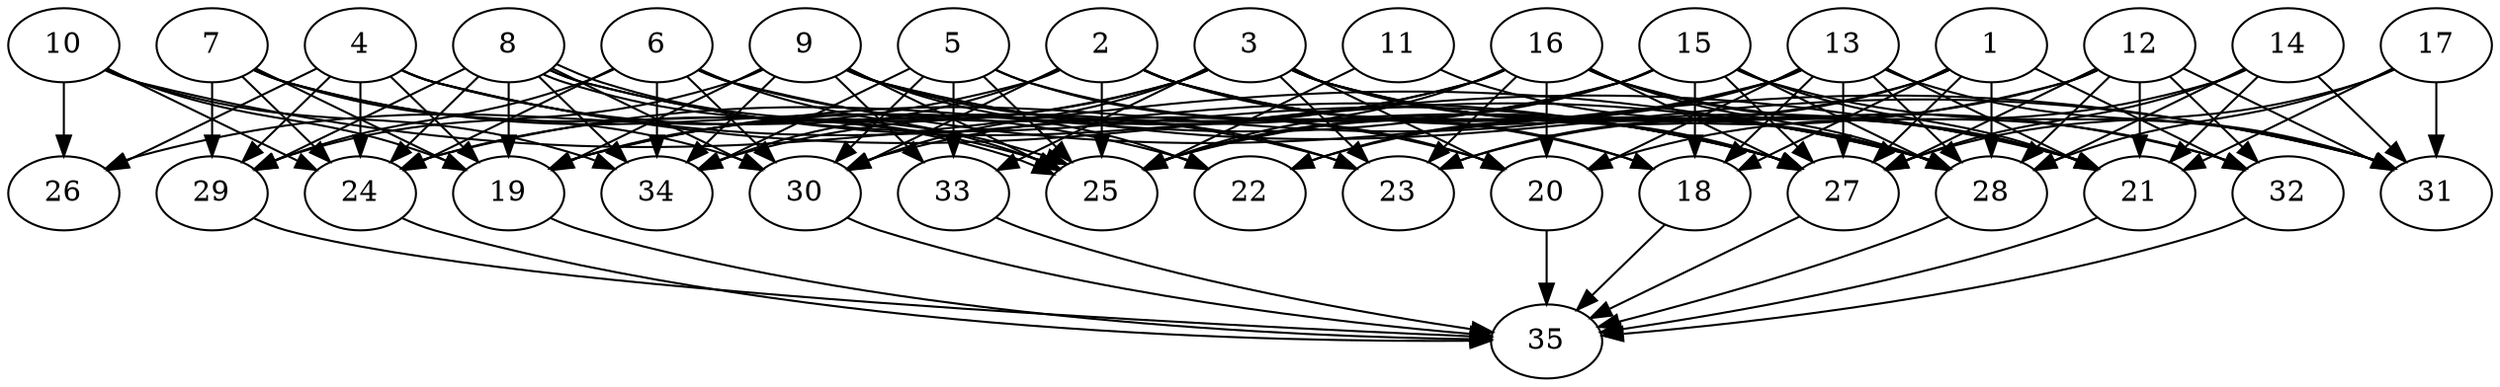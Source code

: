 // DAG (tier=3-complex, mode=compute, n=35, ccr=0.477, fat=0.849, density=0.780, regular=0.327, jump=0.283, mindata=1048576, maxdata=16777216)
// DAG automatically generated by daggen at Sun Aug 24 16:33:35 2025
// /home/ermia/Project/Environments/daggen/bin/daggen --dot --ccr 0.477 --fat 0.849 --regular 0.327 --density 0.780 --jump 0.283 --mindata 1048576 --maxdata 16777216 -n 35 
digraph G {
  1 [size="547464824563138496", alpha="0.10", expect_size="273732412281569248"]
  1 -> 18 [size ="346394783121408"]
  1 -> 22 [size ="346394783121408"]
  1 -> 23 [size ="346394783121408"]
  1 -> 27 [size ="346394783121408"]
  1 -> 28 [size ="346394783121408"]
  1 -> 32 [size ="346394783121408"]
  2 [size="2207757799218955157504", alpha="0.16", expect_size="1103878899609477578752"]
  2 -> 18 [size ="1356409862094848"]
  2 -> 21 [size ="1356409862094848"]
  2 -> 25 [size ="1356409862094848"]
  2 -> 26 [size ="1356409862094848"]
  2 -> 27 [size ="1356409862094848"]
  2 -> 28 [size ="1356409862094848"]
  2 -> 30 [size ="1356409862094848"]
  2 -> 34 [size ="1356409862094848"]
  3 [size="638458873580403818496", alpha="0.10", expect_size="319229436790201909248"]
  3 -> 19 [size ="593169217486848"]
  3 -> 20 [size ="593169217486848"]
  3 -> 21 [size ="593169217486848"]
  3 -> 23 [size ="593169217486848"]
  3 -> 24 [size ="593169217486848"]
  3 -> 27 [size ="593169217486848"]
  3 -> 28 [size ="593169217486848"]
  3 -> 30 [size ="593169217486848"]
  3 -> 32 [size ="593169217486848"]
  3 -> 33 [size ="593169217486848"]
  4 [size="125398823410050531328", alpha="0.04", expect_size="62699411705025265664"]
  4 -> 19 [size ="200425185738752"]
  4 -> 21 [size ="200425185738752"]
  4 -> 23 [size ="200425185738752"]
  4 -> 24 [size ="200425185738752"]
  4 -> 26 [size ="200425185738752"]
  4 -> 27 [size ="200425185738752"]
  4 -> 29 [size ="200425185738752"]
  5 [size="9774428023242620928", alpha="0.11", expect_size="4887214011621310464"]
  5 -> 18 [size ="36572183396352"]
  5 -> 20 [size ="36572183396352"]
  5 -> 25 [size ="36572183396352"]
  5 -> 30 [size ="36572183396352"]
  5 -> 33 [size ="36572183396352"]
  5 -> 34 [size ="36572183396352"]
  6 [size="271566036427736088576", alpha="0.08", expect_size="135783018213868044288"]
  6 -> 20 [size ="335485398417408"]
  6 -> 24 [size ="335485398417408"]
  6 -> 25 [size ="335485398417408"]
  6 -> 29 [size ="335485398417408"]
  6 -> 30 [size ="335485398417408"]
  6 -> 31 [size ="335485398417408"]
  6 -> 34 [size ="335485398417408"]
  7 [size="85787593494109356032", alpha="0.15", expect_size="42893796747054678016"]
  7 -> 19 [size ="155610767163392"]
  7 -> 22 [size ="155610767163392"]
  7 -> 24 [size ="155610767163392"]
  7 -> 25 [size ="155610767163392"]
  7 -> 29 [size ="155610767163392"]
  7 -> 30 [size ="155610767163392"]
  8 [size="3362272033718140928", alpha="0.08", expect_size="1681136016859070464"]
  8 -> 19 [size ="17954716516352"]
  8 -> 24 [size ="17954716516352"]
  8 -> 25 [size ="17954716516352"]
  8 -> 25 [size ="17954716516352"]
  8 -> 27 [size ="17954716516352"]
  8 -> 28 [size ="17954716516352"]
  8 -> 29 [size ="17954716516352"]
  8 -> 30 [size ="17954716516352"]
  8 -> 34 [size ="17954716516352"]
  9 [size="4164801251305924329472", alpha="0.14", expect_size="2082400625652962164736"]
  9 -> 19 [size ="2070870021373952"]
  9 -> 22 [size ="2070870021373952"]
  9 -> 23 [size ="2070870021373952"]
  9 -> 25 [size ="2070870021373952"]
  9 -> 27 [size ="2070870021373952"]
  9 -> 29 [size ="2070870021373952"]
  9 -> 31 [size ="2070870021373952"]
  9 -> 33 [size ="2070870021373952"]
  9 -> 34 [size ="2070870021373952"]
  10 [size="575348033397805056", alpha="0.15", expect_size="287674016698902528"]
  10 -> 19 [size ="219387231469568"]
  10 -> 24 [size ="219387231469568"]
  10 -> 26 [size ="219387231469568"]
  10 -> 28 [size ="219387231469568"]
  10 -> 34 [size ="219387231469568"]
  11 [size="3583442552932758716416", alpha="0.03", expect_size="1791721276466379358208"]
  11 -> 25 [size ="1873370245234688"]
  11 -> 28 [size ="1873370245234688"]
  12 [size="6740319095048746", alpha="0.08", expect_size="3370159547524373"]
  12 -> 21 [size ="278120640806912"]
  12 -> 23 [size ="278120640806912"]
  12 -> 25 [size ="278120640806912"]
  12 -> 27 [size ="278120640806912"]
  12 -> 28 [size ="278120640806912"]
  12 -> 31 [size ="278120640806912"]
  12 -> 32 [size ="278120640806912"]
  13 [size="18532784808585740", alpha="0.05", expect_size="9266392404292870"]
  13 -> 18 [size ="1883663813836800"]
  13 -> 19 [size ="1883663813836800"]
  13 -> 20 [size ="1883663813836800"]
  13 -> 21 [size ="1883663813836800"]
  13 -> 22 [size ="1883663813836800"]
  13 -> 25 [size ="1883663813836800"]
  13 -> 27 [size ="1883663813836800"]
  13 -> 28 [size ="1883663813836800"]
  13 -> 31 [size ="1883663813836800"]
  14 [size="2079896257673930240", alpha="0.17", expect_size="1039948128836965120"]
  14 -> 20 [size ="945569673510912"]
  14 -> 21 [size ="945569673510912"]
  14 -> 27 [size ="945569673510912"]
  14 -> 28 [size ="945569673510912"]
  14 -> 31 [size ="945569673510912"]
  15 [size="14248015902140182", alpha="0.07", expect_size="7124007951070091"]
  15 -> 18 [size ="280346952204288"]
  15 -> 21 [size ="280346952204288"]
  15 -> 24 [size ="280346952204288"]
  15 -> 25 [size ="280346952204288"]
  15 -> 27 [size ="280346952204288"]
  15 -> 28 [size ="280346952204288"]
  15 -> 30 [size ="280346952204288"]
  15 -> 31 [size ="280346952204288"]
  16 [size="122086663626707552", alpha="0.04", expect_size="61043331813353776"]
  16 -> 19 [size ="187043174940672"]
  16 -> 20 [size ="187043174940672"]
  16 -> 21 [size ="187043174940672"]
  16 -> 23 [size ="187043174940672"]
  16 -> 25 [size ="187043174940672"]
  16 -> 27 [size ="187043174940672"]
  16 -> 28 [size ="187043174940672"]
  16 -> 32 [size ="187043174940672"]
  16 -> 34 [size ="187043174940672"]
  17 [size="656603083680856", alpha="0.06", expect_size="328301541840428"]
  17 -> 21 [size ="15333570117632"]
  17 -> 27 [size ="15333570117632"]
  17 -> 28 [size ="15333570117632"]
  17 -> 31 [size ="15333570117632"]
  18 [size="23091907881126912", alpha="0.09", expect_size="11545953940563456"]
  18 -> 35 [size ="699861196341248"]
  19 [size="1004730640108600950784", alpha="0.18", expect_size="502365320054300475392"]
  19 -> 35 [size ="802521022988288"]
  20 [size="2291042981945028864", alpha="0.10", expect_size="1145521490972514432"]
  20 -> 35 [size ="818683186249728"]
  21 [size="40364079169573448", alpha="0.12", expect_size="20182039584786724"]
  21 -> 35 [size ="2101029852151808"]
  22 [size="3487908195869917184000", alpha="0.04", expect_size="1743954097934958592000"]
  23 [size="59571966423026630656", alpha="0.08", expect_size="29785983211513315328"]
  24 [size="1424657992664271", alpha="0.03", expect_size="712328996332135"]
  24 -> 35 [size ="62473663152128"]
  25 [size="3247902420863914496", alpha="0.08", expect_size="1623951210431957248"]
  26 [size="4468513410450980864000", alpha="0.11", expect_size="2234256705225490432000"]
  27 [size="42246667620112840", alpha="0.06", expect_size="21123333810056420"]
  27 -> 35 [size ="1292954815692800"]
  28 [size="17615642916969524", alpha="0.07", expect_size="8807821458484762"]
  28 -> 35 [size ="379944383283200"]
  29 [size="3283984939734120960", alpha="0.16", expect_size="1641992469867060480"]
  29 -> 35 [size ="1793263275081728"]
  30 [size="57601641180110008", alpha="0.03", expect_size="28800820590055004"]
  30 -> 35 [size ="2086451835568128"]
  31 [size="566831218858963840", alpha="0.09", expect_size="283415609429481920"]
  32 [size="27207361831785672", alpha="0.14", expect_size="13603680915892836"]
  32 -> 35 [size ="1486763067441152"]
  33 [size="10109418382262278", alpha="0.14", expect_size="5054709191131139"]
  33 -> 35 [size ="1219057890099200"]
  34 [size="33592679739146164", alpha="0.04", expect_size="16796339869573082"]
  35 [size="369399431217526341632", alpha="0.15", expect_size="184699715608763170816"]
}